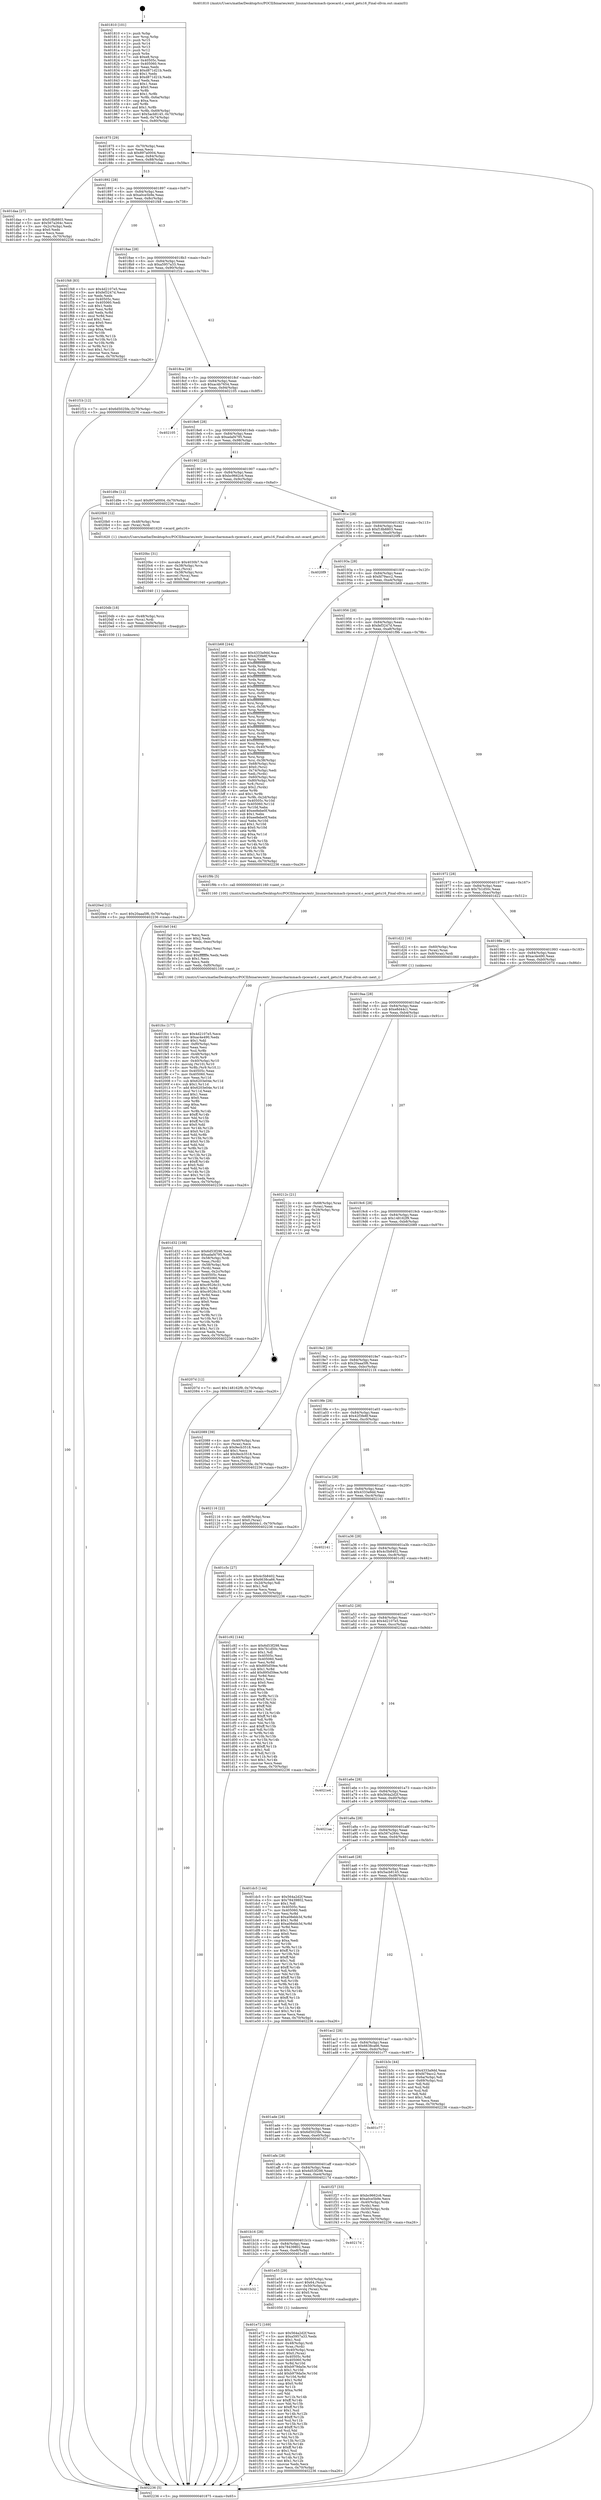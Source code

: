 digraph "0x401810" {
  label = "0x401810 (/mnt/c/Users/mathe/Desktop/tcc/POCII/binaries/extr_linuxarcharmmach-rpcecard.c_ecard_getu16_Final-ollvm.out::main(0))"
  labelloc = "t"
  node[shape=record]

  Entry [label="",width=0.3,height=0.3,shape=circle,fillcolor=black,style=filled]
  "0x401875" [label="{
     0x401875 [29]\l
     | [instrs]\l
     &nbsp;&nbsp;0x401875 \<+3\>: mov -0x70(%rbp),%eax\l
     &nbsp;&nbsp;0x401878 \<+2\>: mov %eax,%ecx\l
     &nbsp;&nbsp;0x40187a \<+6\>: sub $0x897a0004,%ecx\l
     &nbsp;&nbsp;0x401880 \<+6\>: mov %eax,-0x84(%rbp)\l
     &nbsp;&nbsp;0x401886 \<+6\>: mov %ecx,-0x88(%rbp)\l
     &nbsp;&nbsp;0x40188c \<+6\>: je 0000000000401daa \<main+0x59a\>\l
  }"]
  "0x401daa" [label="{
     0x401daa [27]\l
     | [instrs]\l
     &nbsp;&nbsp;0x401daa \<+5\>: mov $0xf18b8803,%eax\l
     &nbsp;&nbsp;0x401daf \<+5\>: mov $0x567a264c,%ecx\l
     &nbsp;&nbsp;0x401db4 \<+3\>: mov -0x2c(%rbp),%edx\l
     &nbsp;&nbsp;0x401db7 \<+3\>: cmp $0x0,%edx\l
     &nbsp;&nbsp;0x401dba \<+3\>: cmove %ecx,%eax\l
     &nbsp;&nbsp;0x401dbd \<+3\>: mov %eax,-0x70(%rbp)\l
     &nbsp;&nbsp;0x401dc0 \<+5\>: jmp 0000000000402236 \<main+0xa26\>\l
  }"]
  "0x401892" [label="{
     0x401892 [28]\l
     | [instrs]\l
     &nbsp;&nbsp;0x401892 \<+5\>: jmp 0000000000401897 \<main+0x87\>\l
     &nbsp;&nbsp;0x401897 \<+6\>: mov -0x84(%rbp),%eax\l
     &nbsp;&nbsp;0x40189d \<+5\>: sub $0xa0ce5b9e,%eax\l
     &nbsp;&nbsp;0x4018a2 \<+6\>: mov %eax,-0x8c(%rbp)\l
     &nbsp;&nbsp;0x4018a8 \<+6\>: je 0000000000401f48 \<main+0x738\>\l
  }"]
  Exit [label="",width=0.3,height=0.3,shape=circle,fillcolor=black,style=filled,peripheries=2]
  "0x401f48" [label="{
     0x401f48 [83]\l
     | [instrs]\l
     &nbsp;&nbsp;0x401f48 \<+5\>: mov $0x4d2107e5,%eax\l
     &nbsp;&nbsp;0x401f4d \<+5\>: mov $0xfef3247d,%ecx\l
     &nbsp;&nbsp;0x401f52 \<+2\>: xor %edx,%edx\l
     &nbsp;&nbsp;0x401f54 \<+7\>: mov 0x40505c,%esi\l
     &nbsp;&nbsp;0x401f5b \<+7\>: mov 0x405060,%edi\l
     &nbsp;&nbsp;0x401f62 \<+3\>: sub $0x1,%edx\l
     &nbsp;&nbsp;0x401f65 \<+3\>: mov %esi,%r8d\l
     &nbsp;&nbsp;0x401f68 \<+3\>: add %edx,%r8d\l
     &nbsp;&nbsp;0x401f6b \<+4\>: imul %r8d,%esi\l
     &nbsp;&nbsp;0x401f6f \<+3\>: and $0x1,%esi\l
     &nbsp;&nbsp;0x401f72 \<+3\>: cmp $0x0,%esi\l
     &nbsp;&nbsp;0x401f75 \<+4\>: sete %r9b\l
     &nbsp;&nbsp;0x401f79 \<+3\>: cmp $0xa,%edi\l
     &nbsp;&nbsp;0x401f7c \<+4\>: setl %r10b\l
     &nbsp;&nbsp;0x401f80 \<+3\>: mov %r9b,%r11b\l
     &nbsp;&nbsp;0x401f83 \<+3\>: and %r10b,%r11b\l
     &nbsp;&nbsp;0x401f86 \<+3\>: xor %r10b,%r9b\l
     &nbsp;&nbsp;0x401f89 \<+3\>: or %r9b,%r11b\l
     &nbsp;&nbsp;0x401f8c \<+4\>: test $0x1,%r11b\l
     &nbsp;&nbsp;0x401f90 \<+3\>: cmovne %ecx,%eax\l
     &nbsp;&nbsp;0x401f93 \<+3\>: mov %eax,-0x70(%rbp)\l
     &nbsp;&nbsp;0x401f96 \<+5\>: jmp 0000000000402236 \<main+0xa26\>\l
  }"]
  "0x4018ae" [label="{
     0x4018ae [28]\l
     | [instrs]\l
     &nbsp;&nbsp;0x4018ae \<+5\>: jmp 00000000004018b3 \<main+0xa3\>\l
     &nbsp;&nbsp;0x4018b3 \<+6\>: mov -0x84(%rbp),%eax\l
     &nbsp;&nbsp;0x4018b9 \<+5\>: sub $0xa5957a33,%eax\l
     &nbsp;&nbsp;0x4018be \<+6\>: mov %eax,-0x90(%rbp)\l
     &nbsp;&nbsp;0x4018c4 \<+6\>: je 0000000000401f1b \<main+0x70b\>\l
  }"]
  "0x4020ed" [label="{
     0x4020ed [12]\l
     | [instrs]\l
     &nbsp;&nbsp;0x4020ed \<+7\>: movl $0x20aaa5f6,-0x70(%rbp)\l
     &nbsp;&nbsp;0x4020f4 \<+5\>: jmp 0000000000402236 \<main+0xa26\>\l
  }"]
  "0x401f1b" [label="{
     0x401f1b [12]\l
     | [instrs]\l
     &nbsp;&nbsp;0x401f1b \<+7\>: movl $0x6d5025fe,-0x70(%rbp)\l
     &nbsp;&nbsp;0x401f22 \<+5\>: jmp 0000000000402236 \<main+0xa26\>\l
  }"]
  "0x4018ca" [label="{
     0x4018ca [28]\l
     | [instrs]\l
     &nbsp;&nbsp;0x4018ca \<+5\>: jmp 00000000004018cf \<main+0xbf\>\l
     &nbsp;&nbsp;0x4018cf \<+6\>: mov -0x84(%rbp),%eax\l
     &nbsp;&nbsp;0x4018d5 \<+5\>: sub $0xac4b7654,%eax\l
     &nbsp;&nbsp;0x4018da \<+6\>: mov %eax,-0x94(%rbp)\l
     &nbsp;&nbsp;0x4018e0 \<+6\>: je 0000000000402105 \<main+0x8f5\>\l
  }"]
  "0x4020db" [label="{
     0x4020db [18]\l
     | [instrs]\l
     &nbsp;&nbsp;0x4020db \<+4\>: mov -0x48(%rbp),%rcx\l
     &nbsp;&nbsp;0x4020df \<+3\>: mov (%rcx),%rdi\l
     &nbsp;&nbsp;0x4020e2 \<+6\>: mov %eax,-0xf4(%rbp)\l
     &nbsp;&nbsp;0x4020e8 \<+5\>: call 0000000000401030 \<free@plt\>\l
     | [calls]\l
     &nbsp;&nbsp;0x401030 \{1\} (unknown)\l
  }"]
  "0x402105" [label="{
     0x402105\l
  }", style=dashed]
  "0x4018e6" [label="{
     0x4018e6 [28]\l
     | [instrs]\l
     &nbsp;&nbsp;0x4018e6 \<+5\>: jmp 00000000004018eb \<main+0xdb\>\l
     &nbsp;&nbsp;0x4018eb \<+6\>: mov -0x84(%rbp),%eax\l
     &nbsp;&nbsp;0x4018f1 \<+5\>: sub $0xadaf4795,%eax\l
     &nbsp;&nbsp;0x4018f6 \<+6\>: mov %eax,-0x98(%rbp)\l
     &nbsp;&nbsp;0x4018fc \<+6\>: je 0000000000401d9e \<main+0x58e\>\l
  }"]
  "0x4020bc" [label="{
     0x4020bc [31]\l
     | [instrs]\l
     &nbsp;&nbsp;0x4020bc \<+10\>: movabs $0x4030b7,%rdi\l
     &nbsp;&nbsp;0x4020c6 \<+4\>: mov -0x38(%rbp),%rcx\l
     &nbsp;&nbsp;0x4020ca \<+3\>: mov %ax,(%rcx)\l
     &nbsp;&nbsp;0x4020cd \<+4\>: mov -0x38(%rbp),%rcx\l
     &nbsp;&nbsp;0x4020d1 \<+3\>: movzwl (%rcx),%esi\l
     &nbsp;&nbsp;0x4020d4 \<+2\>: mov $0x0,%al\l
     &nbsp;&nbsp;0x4020d6 \<+5\>: call 0000000000401040 \<printf@plt\>\l
     | [calls]\l
     &nbsp;&nbsp;0x401040 \{1\} (unknown)\l
  }"]
  "0x401d9e" [label="{
     0x401d9e [12]\l
     | [instrs]\l
     &nbsp;&nbsp;0x401d9e \<+7\>: movl $0x897a0004,-0x70(%rbp)\l
     &nbsp;&nbsp;0x401da5 \<+5\>: jmp 0000000000402236 \<main+0xa26\>\l
  }"]
  "0x401902" [label="{
     0x401902 [28]\l
     | [instrs]\l
     &nbsp;&nbsp;0x401902 \<+5\>: jmp 0000000000401907 \<main+0xf7\>\l
     &nbsp;&nbsp;0x401907 \<+6\>: mov -0x84(%rbp),%eax\l
     &nbsp;&nbsp;0x40190d \<+5\>: sub $0xbc9662c6,%eax\l
     &nbsp;&nbsp;0x401912 \<+6\>: mov %eax,-0x9c(%rbp)\l
     &nbsp;&nbsp;0x401918 \<+6\>: je 00000000004020b0 \<main+0x8a0\>\l
  }"]
  "0x401fcc" [label="{
     0x401fcc [177]\l
     | [instrs]\l
     &nbsp;&nbsp;0x401fcc \<+5\>: mov $0x4d2107e5,%ecx\l
     &nbsp;&nbsp;0x401fd1 \<+5\>: mov $0xac4e490,%edx\l
     &nbsp;&nbsp;0x401fd6 \<+3\>: mov $0x1,%dil\l
     &nbsp;&nbsp;0x401fd9 \<+6\>: mov -0xf0(%rbp),%esi\l
     &nbsp;&nbsp;0x401fdf \<+3\>: imul %eax,%esi\l
     &nbsp;&nbsp;0x401fe2 \<+3\>: mov %sil,%r8b\l
     &nbsp;&nbsp;0x401fe5 \<+4\>: mov -0x48(%rbp),%r9\l
     &nbsp;&nbsp;0x401fe9 \<+3\>: mov (%r9),%r9\l
     &nbsp;&nbsp;0x401fec \<+4\>: mov -0x40(%rbp),%r10\l
     &nbsp;&nbsp;0x401ff0 \<+3\>: movslq (%r10),%r10\l
     &nbsp;&nbsp;0x401ff3 \<+4\>: mov %r8b,(%r9,%r10,1)\l
     &nbsp;&nbsp;0x401ff7 \<+7\>: mov 0x40505c,%eax\l
     &nbsp;&nbsp;0x401ffe \<+7\>: mov 0x405060,%esi\l
     &nbsp;&nbsp;0x402005 \<+3\>: mov %eax,%r11d\l
     &nbsp;&nbsp;0x402008 \<+7\>: sub $0x6203e04e,%r11d\l
     &nbsp;&nbsp;0x40200f \<+4\>: sub $0x1,%r11d\l
     &nbsp;&nbsp;0x402013 \<+7\>: add $0x6203e04e,%r11d\l
     &nbsp;&nbsp;0x40201a \<+4\>: imul %r11d,%eax\l
     &nbsp;&nbsp;0x40201e \<+3\>: and $0x1,%eax\l
     &nbsp;&nbsp;0x402021 \<+3\>: cmp $0x0,%eax\l
     &nbsp;&nbsp;0x402024 \<+4\>: sete %r8b\l
     &nbsp;&nbsp;0x402028 \<+3\>: cmp $0xa,%esi\l
     &nbsp;&nbsp;0x40202b \<+3\>: setl %bl\l
     &nbsp;&nbsp;0x40202e \<+3\>: mov %r8b,%r14b\l
     &nbsp;&nbsp;0x402031 \<+4\>: xor $0xff,%r14b\l
     &nbsp;&nbsp;0x402035 \<+3\>: mov %bl,%r15b\l
     &nbsp;&nbsp;0x402038 \<+4\>: xor $0xff,%r15b\l
     &nbsp;&nbsp;0x40203c \<+4\>: xor $0x0,%dil\l
     &nbsp;&nbsp;0x402040 \<+3\>: mov %r14b,%r12b\l
     &nbsp;&nbsp;0x402043 \<+4\>: and $0x0,%r12b\l
     &nbsp;&nbsp;0x402047 \<+3\>: and %dil,%r8b\l
     &nbsp;&nbsp;0x40204a \<+3\>: mov %r15b,%r13b\l
     &nbsp;&nbsp;0x40204d \<+4\>: and $0x0,%r13b\l
     &nbsp;&nbsp;0x402051 \<+3\>: and %dil,%bl\l
     &nbsp;&nbsp;0x402054 \<+3\>: or %r8b,%r12b\l
     &nbsp;&nbsp;0x402057 \<+3\>: or %bl,%r13b\l
     &nbsp;&nbsp;0x40205a \<+3\>: xor %r13b,%r12b\l
     &nbsp;&nbsp;0x40205d \<+3\>: or %r15b,%r14b\l
     &nbsp;&nbsp;0x402060 \<+4\>: xor $0xff,%r14b\l
     &nbsp;&nbsp;0x402064 \<+4\>: or $0x0,%dil\l
     &nbsp;&nbsp;0x402068 \<+3\>: and %dil,%r14b\l
     &nbsp;&nbsp;0x40206b \<+3\>: or %r14b,%r12b\l
     &nbsp;&nbsp;0x40206e \<+4\>: test $0x1,%r12b\l
     &nbsp;&nbsp;0x402072 \<+3\>: cmovne %edx,%ecx\l
     &nbsp;&nbsp;0x402075 \<+3\>: mov %ecx,-0x70(%rbp)\l
     &nbsp;&nbsp;0x402078 \<+5\>: jmp 0000000000402236 \<main+0xa26\>\l
  }"]
  "0x4020b0" [label="{
     0x4020b0 [12]\l
     | [instrs]\l
     &nbsp;&nbsp;0x4020b0 \<+4\>: mov -0x48(%rbp),%rax\l
     &nbsp;&nbsp;0x4020b4 \<+3\>: mov (%rax),%rdi\l
     &nbsp;&nbsp;0x4020b7 \<+5\>: call 0000000000401620 \<ecard_getu16\>\l
     | [calls]\l
     &nbsp;&nbsp;0x401620 \{1\} (/mnt/c/Users/mathe/Desktop/tcc/POCII/binaries/extr_linuxarcharmmach-rpcecard.c_ecard_getu16_Final-ollvm.out::ecard_getu16)\l
  }"]
  "0x40191e" [label="{
     0x40191e [28]\l
     | [instrs]\l
     &nbsp;&nbsp;0x40191e \<+5\>: jmp 0000000000401923 \<main+0x113\>\l
     &nbsp;&nbsp;0x401923 \<+6\>: mov -0x84(%rbp),%eax\l
     &nbsp;&nbsp;0x401929 \<+5\>: sub $0xf18b8803,%eax\l
     &nbsp;&nbsp;0x40192e \<+6\>: mov %eax,-0xa0(%rbp)\l
     &nbsp;&nbsp;0x401934 \<+6\>: je 00000000004020f9 \<main+0x8e9\>\l
  }"]
  "0x401fa0" [label="{
     0x401fa0 [44]\l
     | [instrs]\l
     &nbsp;&nbsp;0x401fa0 \<+2\>: xor %ecx,%ecx\l
     &nbsp;&nbsp;0x401fa2 \<+5\>: mov $0x2,%edx\l
     &nbsp;&nbsp;0x401fa7 \<+6\>: mov %edx,-0xec(%rbp)\l
     &nbsp;&nbsp;0x401fad \<+1\>: cltd\l
     &nbsp;&nbsp;0x401fae \<+6\>: mov -0xec(%rbp),%esi\l
     &nbsp;&nbsp;0x401fb4 \<+2\>: idiv %esi\l
     &nbsp;&nbsp;0x401fb6 \<+6\>: imul $0xfffffffe,%edx,%edx\l
     &nbsp;&nbsp;0x401fbc \<+3\>: sub $0x1,%ecx\l
     &nbsp;&nbsp;0x401fbf \<+2\>: sub %ecx,%edx\l
     &nbsp;&nbsp;0x401fc1 \<+6\>: mov %edx,-0xf0(%rbp)\l
     &nbsp;&nbsp;0x401fc7 \<+5\>: call 0000000000401160 \<next_i\>\l
     | [calls]\l
     &nbsp;&nbsp;0x401160 \{100\} (/mnt/c/Users/mathe/Desktop/tcc/POCII/binaries/extr_linuxarcharmmach-rpcecard.c_ecard_getu16_Final-ollvm.out::next_i)\l
  }"]
  "0x4020f9" [label="{
     0x4020f9\l
  }", style=dashed]
  "0x40193a" [label="{
     0x40193a [28]\l
     | [instrs]\l
     &nbsp;&nbsp;0x40193a \<+5\>: jmp 000000000040193f \<main+0x12f\>\l
     &nbsp;&nbsp;0x40193f \<+6\>: mov -0x84(%rbp),%eax\l
     &nbsp;&nbsp;0x401945 \<+5\>: sub $0xfd79acc2,%eax\l
     &nbsp;&nbsp;0x40194a \<+6\>: mov %eax,-0xa4(%rbp)\l
     &nbsp;&nbsp;0x401950 \<+6\>: je 0000000000401b68 \<main+0x358\>\l
  }"]
  "0x401e72" [label="{
     0x401e72 [169]\l
     | [instrs]\l
     &nbsp;&nbsp;0x401e72 \<+5\>: mov $0x564a2d2f,%ecx\l
     &nbsp;&nbsp;0x401e77 \<+5\>: mov $0xa5957a33,%edx\l
     &nbsp;&nbsp;0x401e7c \<+3\>: mov $0x1,%sil\l
     &nbsp;&nbsp;0x401e7f \<+4\>: mov -0x48(%rbp),%rdi\l
     &nbsp;&nbsp;0x401e83 \<+3\>: mov %rax,(%rdi)\l
     &nbsp;&nbsp;0x401e86 \<+4\>: mov -0x40(%rbp),%rax\l
     &nbsp;&nbsp;0x401e8a \<+6\>: movl $0x0,(%rax)\l
     &nbsp;&nbsp;0x401e90 \<+8\>: mov 0x40505c,%r8d\l
     &nbsp;&nbsp;0x401e98 \<+8\>: mov 0x405060,%r9d\l
     &nbsp;&nbsp;0x401ea0 \<+3\>: mov %r8d,%r10d\l
     &nbsp;&nbsp;0x401ea3 \<+7\>: sub $0xb979da5e,%r10d\l
     &nbsp;&nbsp;0x401eaa \<+4\>: sub $0x1,%r10d\l
     &nbsp;&nbsp;0x401eae \<+7\>: add $0xb979da5e,%r10d\l
     &nbsp;&nbsp;0x401eb5 \<+4\>: imul %r10d,%r8d\l
     &nbsp;&nbsp;0x401eb9 \<+4\>: and $0x1,%r8d\l
     &nbsp;&nbsp;0x401ebd \<+4\>: cmp $0x0,%r8d\l
     &nbsp;&nbsp;0x401ec1 \<+4\>: sete %r11b\l
     &nbsp;&nbsp;0x401ec5 \<+4\>: cmp $0xa,%r9d\l
     &nbsp;&nbsp;0x401ec9 \<+3\>: setl %bl\l
     &nbsp;&nbsp;0x401ecc \<+3\>: mov %r11b,%r14b\l
     &nbsp;&nbsp;0x401ecf \<+4\>: xor $0xff,%r14b\l
     &nbsp;&nbsp;0x401ed3 \<+3\>: mov %bl,%r15b\l
     &nbsp;&nbsp;0x401ed6 \<+4\>: xor $0xff,%r15b\l
     &nbsp;&nbsp;0x401eda \<+4\>: xor $0x1,%sil\l
     &nbsp;&nbsp;0x401ede \<+3\>: mov %r14b,%r12b\l
     &nbsp;&nbsp;0x401ee1 \<+4\>: and $0xff,%r12b\l
     &nbsp;&nbsp;0x401ee5 \<+3\>: and %sil,%r11b\l
     &nbsp;&nbsp;0x401ee8 \<+3\>: mov %r15b,%r13b\l
     &nbsp;&nbsp;0x401eeb \<+4\>: and $0xff,%r13b\l
     &nbsp;&nbsp;0x401eef \<+3\>: and %sil,%bl\l
     &nbsp;&nbsp;0x401ef2 \<+3\>: or %r11b,%r12b\l
     &nbsp;&nbsp;0x401ef5 \<+3\>: or %bl,%r13b\l
     &nbsp;&nbsp;0x401ef8 \<+3\>: xor %r13b,%r12b\l
     &nbsp;&nbsp;0x401efb \<+3\>: or %r15b,%r14b\l
     &nbsp;&nbsp;0x401efe \<+4\>: xor $0xff,%r14b\l
     &nbsp;&nbsp;0x401f02 \<+4\>: or $0x1,%sil\l
     &nbsp;&nbsp;0x401f06 \<+3\>: and %sil,%r14b\l
     &nbsp;&nbsp;0x401f09 \<+3\>: or %r14b,%r12b\l
     &nbsp;&nbsp;0x401f0c \<+4\>: test $0x1,%r12b\l
     &nbsp;&nbsp;0x401f10 \<+3\>: cmovne %edx,%ecx\l
     &nbsp;&nbsp;0x401f13 \<+3\>: mov %ecx,-0x70(%rbp)\l
     &nbsp;&nbsp;0x401f16 \<+5\>: jmp 0000000000402236 \<main+0xa26\>\l
  }"]
  "0x401b68" [label="{
     0x401b68 [244]\l
     | [instrs]\l
     &nbsp;&nbsp;0x401b68 \<+5\>: mov $0x4333a9dd,%eax\l
     &nbsp;&nbsp;0x401b6d \<+5\>: mov $0x42f3fe8f,%ecx\l
     &nbsp;&nbsp;0x401b72 \<+3\>: mov %rsp,%rdx\l
     &nbsp;&nbsp;0x401b75 \<+4\>: add $0xfffffffffffffff0,%rdx\l
     &nbsp;&nbsp;0x401b79 \<+3\>: mov %rdx,%rsp\l
     &nbsp;&nbsp;0x401b7c \<+4\>: mov %rdx,-0x68(%rbp)\l
     &nbsp;&nbsp;0x401b80 \<+3\>: mov %rsp,%rdx\l
     &nbsp;&nbsp;0x401b83 \<+4\>: add $0xfffffffffffffff0,%rdx\l
     &nbsp;&nbsp;0x401b87 \<+3\>: mov %rdx,%rsp\l
     &nbsp;&nbsp;0x401b8a \<+3\>: mov %rsp,%rsi\l
     &nbsp;&nbsp;0x401b8d \<+4\>: add $0xfffffffffffffff0,%rsi\l
     &nbsp;&nbsp;0x401b91 \<+3\>: mov %rsi,%rsp\l
     &nbsp;&nbsp;0x401b94 \<+4\>: mov %rsi,-0x60(%rbp)\l
     &nbsp;&nbsp;0x401b98 \<+3\>: mov %rsp,%rsi\l
     &nbsp;&nbsp;0x401b9b \<+4\>: add $0xfffffffffffffff0,%rsi\l
     &nbsp;&nbsp;0x401b9f \<+3\>: mov %rsi,%rsp\l
     &nbsp;&nbsp;0x401ba2 \<+4\>: mov %rsi,-0x58(%rbp)\l
     &nbsp;&nbsp;0x401ba6 \<+3\>: mov %rsp,%rsi\l
     &nbsp;&nbsp;0x401ba9 \<+4\>: add $0xfffffffffffffff0,%rsi\l
     &nbsp;&nbsp;0x401bad \<+3\>: mov %rsi,%rsp\l
     &nbsp;&nbsp;0x401bb0 \<+4\>: mov %rsi,-0x50(%rbp)\l
     &nbsp;&nbsp;0x401bb4 \<+3\>: mov %rsp,%rsi\l
     &nbsp;&nbsp;0x401bb7 \<+4\>: add $0xfffffffffffffff0,%rsi\l
     &nbsp;&nbsp;0x401bbb \<+3\>: mov %rsi,%rsp\l
     &nbsp;&nbsp;0x401bbe \<+4\>: mov %rsi,-0x48(%rbp)\l
     &nbsp;&nbsp;0x401bc2 \<+3\>: mov %rsp,%rsi\l
     &nbsp;&nbsp;0x401bc5 \<+4\>: add $0xfffffffffffffff0,%rsi\l
     &nbsp;&nbsp;0x401bc9 \<+3\>: mov %rsi,%rsp\l
     &nbsp;&nbsp;0x401bcc \<+4\>: mov %rsi,-0x40(%rbp)\l
     &nbsp;&nbsp;0x401bd0 \<+3\>: mov %rsp,%rsi\l
     &nbsp;&nbsp;0x401bd3 \<+4\>: add $0xfffffffffffffff0,%rsi\l
     &nbsp;&nbsp;0x401bd7 \<+3\>: mov %rsi,%rsp\l
     &nbsp;&nbsp;0x401bda \<+4\>: mov %rsi,-0x38(%rbp)\l
     &nbsp;&nbsp;0x401bde \<+4\>: mov -0x68(%rbp),%rsi\l
     &nbsp;&nbsp;0x401be2 \<+6\>: movl $0x0,(%rsi)\l
     &nbsp;&nbsp;0x401be8 \<+3\>: mov -0x74(%rbp),%edi\l
     &nbsp;&nbsp;0x401beb \<+2\>: mov %edi,(%rdx)\l
     &nbsp;&nbsp;0x401bed \<+4\>: mov -0x60(%rbp),%rsi\l
     &nbsp;&nbsp;0x401bf1 \<+4\>: mov -0x80(%rbp),%r8\l
     &nbsp;&nbsp;0x401bf5 \<+3\>: mov %r8,(%rsi)\l
     &nbsp;&nbsp;0x401bf8 \<+3\>: cmpl $0x2,(%rdx)\l
     &nbsp;&nbsp;0x401bfb \<+4\>: setne %r9b\l
     &nbsp;&nbsp;0x401bff \<+4\>: and $0x1,%r9b\l
     &nbsp;&nbsp;0x401c03 \<+4\>: mov %r9b,-0x2d(%rbp)\l
     &nbsp;&nbsp;0x401c07 \<+8\>: mov 0x40505c,%r10d\l
     &nbsp;&nbsp;0x401c0f \<+8\>: mov 0x405060,%r11d\l
     &nbsp;&nbsp;0x401c17 \<+3\>: mov %r10d,%ebx\l
     &nbsp;&nbsp;0x401c1a \<+6\>: add $0xee8ebe0f,%ebx\l
     &nbsp;&nbsp;0x401c20 \<+3\>: sub $0x1,%ebx\l
     &nbsp;&nbsp;0x401c23 \<+6\>: sub $0xee8ebe0f,%ebx\l
     &nbsp;&nbsp;0x401c29 \<+4\>: imul %ebx,%r10d\l
     &nbsp;&nbsp;0x401c2d \<+4\>: and $0x1,%r10d\l
     &nbsp;&nbsp;0x401c31 \<+4\>: cmp $0x0,%r10d\l
     &nbsp;&nbsp;0x401c35 \<+4\>: sete %r9b\l
     &nbsp;&nbsp;0x401c39 \<+4\>: cmp $0xa,%r11d\l
     &nbsp;&nbsp;0x401c3d \<+4\>: setl %r14b\l
     &nbsp;&nbsp;0x401c41 \<+3\>: mov %r9b,%r15b\l
     &nbsp;&nbsp;0x401c44 \<+3\>: and %r14b,%r15b\l
     &nbsp;&nbsp;0x401c47 \<+3\>: xor %r14b,%r9b\l
     &nbsp;&nbsp;0x401c4a \<+3\>: or %r9b,%r15b\l
     &nbsp;&nbsp;0x401c4d \<+4\>: test $0x1,%r15b\l
     &nbsp;&nbsp;0x401c51 \<+3\>: cmovne %ecx,%eax\l
     &nbsp;&nbsp;0x401c54 \<+3\>: mov %eax,-0x70(%rbp)\l
     &nbsp;&nbsp;0x401c57 \<+5\>: jmp 0000000000402236 \<main+0xa26\>\l
  }"]
  "0x401956" [label="{
     0x401956 [28]\l
     | [instrs]\l
     &nbsp;&nbsp;0x401956 \<+5\>: jmp 000000000040195b \<main+0x14b\>\l
     &nbsp;&nbsp;0x40195b \<+6\>: mov -0x84(%rbp),%eax\l
     &nbsp;&nbsp;0x401961 \<+5\>: sub $0xfef3247d,%eax\l
     &nbsp;&nbsp;0x401966 \<+6\>: mov %eax,-0xa8(%rbp)\l
     &nbsp;&nbsp;0x40196c \<+6\>: je 0000000000401f9b \<main+0x78b\>\l
  }"]
  "0x401b32" [label="{
     0x401b32\l
  }", style=dashed]
  "0x401f9b" [label="{
     0x401f9b [5]\l
     | [instrs]\l
     &nbsp;&nbsp;0x401f9b \<+5\>: call 0000000000401160 \<next_i\>\l
     | [calls]\l
     &nbsp;&nbsp;0x401160 \{100\} (/mnt/c/Users/mathe/Desktop/tcc/POCII/binaries/extr_linuxarcharmmach-rpcecard.c_ecard_getu16_Final-ollvm.out::next_i)\l
  }"]
  "0x401972" [label="{
     0x401972 [28]\l
     | [instrs]\l
     &nbsp;&nbsp;0x401972 \<+5\>: jmp 0000000000401977 \<main+0x167\>\l
     &nbsp;&nbsp;0x401977 \<+6\>: mov -0x84(%rbp),%eax\l
     &nbsp;&nbsp;0x40197d \<+5\>: sub $0x7b1d50c,%eax\l
     &nbsp;&nbsp;0x401982 \<+6\>: mov %eax,-0xac(%rbp)\l
     &nbsp;&nbsp;0x401988 \<+6\>: je 0000000000401d22 \<main+0x512\>\l
  }"]
  "0x401e55" [label="{
     0x401e55 [29]\l
     | [instrs]\l
     &nbsp;&nbsp;0x401e55 \<+4\>: mov -0x50(%rbp),%rax\l
     &nbsp;&nbsp;0x401e59 \<+6\>: movl $0x64,(%rax)\l
     &nbsp;&nbsp;0x401e5f \<+4\>: mov -0x50(%rbp),%rax\l
     &nbsp;&nbsp;0x401e63 \<+3\>: movslq (%rax),%rax\l
     &nbsp;&nbsp;0x401e66 \<+4\>: shl $0x0,%rax\l
     &nbsp;&nbsp;0x401e6a \<+3\>: mov %rax,%rdi\l
     &nbsp;&nbsp;0x401e6d \<+5\>: call 0000000000401050 \<malloc@plt\>\l
     | [calls]\l
     &nbsp;&nbsp;0x401050 \{1\} (unknown)\l
  }"]
  "0x401d22" [label="{
     0x401d22 [16]\l
     | [instrs]\l
     &nbsp;&nbsp;0x401d22 \<+4\>: mov -0x60(%rbp),%rax\l
     &nbsp;&nbsp;0x401d26 \<+3\>: mov (%rax),%rax\l
     &nbsp;&nbsp;0x401d29 \<+4\>: mov 0x8(%rax),%rdi\l
     &nbsp;&nbsp;0x401d2d \<+5\>: call 0000000000401060 \<atoi@plt\>\l
     | [calls]\l
     &nbsp;&nbsp;0x401060 \{1\} (unknown)\l
  }"]
  "0x40198e" [label="{
     0x40198e [28]\l
     | [instrs]\l
     &nbsp;&nbsp;0x40198e \<+5\>: jmp 0000000000401993 \<main+0x183\>\l
     &nbsp;&nbsp;0x401993 \<+6\>: mov -0x84(%rbp),%eax\l
     &nbsp;&nbsp;0x401999 \<+5\>: sub $0xac4e490,%eax\l
     &nbsp;&nbsp;0x40199e \<+6\>: mov %eax,-0xb0(%rbp)\l
     &nbsp;&nbsp;0x4019a4 \<+6\>: je 000000000040207d \<main+0x86d\>\l
  }"]
  "0x401b16" [label="{
     0x401b16 [28]\l
     | [instrs]\l
     &nbsp;&nbsp;0x401b16 \<+5\>: jmp 0000000000401b1b \<main+0x30b\>\l
     &nbsp;&nbsp;0x401b1b \<+6\>: mov -0x84(%rbp),%eax\l
     &nbsp;&nbsp;0x401b21 \<+5\>: sub $0x78439802,%eax\l
     &nbsp;&nbsp;0x401b26 \<+6\>: mov %eax,-0xe8(%rbp)\l
     &nbsp;&nbsp;0x401b2c \<+6\>: je 0000000000401e55 \<main+0x645\>\l
  }"]
  "0x40207d" [label="{
     0x40207d [12]\l
     | [instrs]\l
     &nbsp;&nbsp;0x40207d \<+7\>: movl $0x148162f9,-0x70(%rbp)\l
     &nbsp;&nbsp;0x402084 \<+5\>: jmp 0000000000402236 \<main+0xa26\>\l
  }"]
  "0x4019aa" [label="{
     0x4019aa [28]\l
     | [instrs]\l
     &nbsp;&nbsp;0x4019aa \<+5\>: jmp 00000000004019af \<main+0x19f\>\l
     &nbsp;&nbsp;0x4019af \<+6\>: mov -0x84(%rbp),%eax\l
     &nbsp;&nbsp;0x4019b5 \<+5\>: sub $0xe8d44c1,%eax\l
     &nbsp;&nbsp;0x4019ba \<+6\>: mov %eax,-0xb4(%rbp)\l
     &nbsp;&nbsp;0x4019c0 \<+6\>: je 000000000040212c \<main+0x91c\>\l
  }"]
  "0x40217d" [label="{
     0x40217d\l
  }", style=dashed]
  "0x40212c" [label="{
     0x40212c [21]\l
     | [instrs]\l
     &nbsp;&nbsp;0x40212c \<+4\>: mov -0x68(%rbp),%rax\l
     &nbsp;&nbsp;0x402130 \<+2\>: mov (%rax),%eax\l
     &nbsp;&nbsp;0x402132 \<+4\>: lea -0x28(%rbp),%rsp\l
     &nbsp;&nbsp;0x402136 \<+1\>: pop %rbx\l
     &nbsp;&nbsp;0x402137 \<+2\>: pop %r12\l
     &nbsp;&nbsp;0x402139 \<+2\>: pop %r13\l
     &nbsp;&nbsp;0x40213b \<+2\>: pop %r14\l
     &nbsp;&nbsp;0x40213d \<+2\>: pop %r15\l
     &nbsp;&nbsp;0x40213f \<+1\>: pop %rbp\l
     &nbsp;&nbsp;0x402140 \<+1\>: ret\l
  }"]
  "0x4019c6" [label="{
     0x4019c6 [28]\l
     | [instrs]\l
     &nbsp;&nbsp;0x4019c6 \<+5\>: jmp 00000000004019cb \<main+0x1bb\>\l
     &nbsp;&nbsp;0x4019cb \<+6\>: mov -0x84(%rbp),%eax\l
     &nbsp;&nbsp;0x4019d1 \<+5\>: sub $0x148162f9,%eax\l
     &nbsp;&nbsp;0x4019d6 \<+6\>: mov %eax,-0xb8(%rbp)\l
     &nbsp;&nbsp;0x4019dc \<+6\>: je 0000000000402089 \<main+0x879\>\l
  }"]
  "0x401afa" [label="{
     0x401afa [28]\l
     | [instrs]\l
     &nbsp;&nbsp;0x401afa \<+5\>: jmp 0000000000401aff \<main+0x2ef\>\l
     &nbsp;&nbsp;0x401aff \<+6\>: mov -0x84(%rbp),%eax\l
     &nbsp;&nbsp;0x401b05 \<+5\>: sub $0x6d53f298,%eax\l
     &nbsp;&nbsp;0x401b0a \<+6\>: mov %eax,-0xe4(%rbp)\l
     &nbsp;&nbsp;0x401b10 \<+6\>: je 000000000040217d \<main+0x96d\>\l
  }"]
  "0x402089" [label="{
     0x402089 [39]\l
     | [instrs]\l
     &nbsp;&nbsp;0x402089 \<+4\>: mov -0x40(%rbp),%rax\l
     &nbsp;&nbsp;0x40208d \<+2\>: mov (%rax),%ecx\l
     &nbsp;&nbsp;0x40208f \<+6\>: sub $0x9ecb3518,%ecx\l
     &nbsp;&nbsp;0x402095 \<+3\>: add $0x1,%ecx\l
     &nbsp;&nbsp;0x402098 \<+6\>: add $0x9ecb3518,%ecx\l
     &nbsp;&nbsp;0x40209e \<+4\>: mov -0x40(%rbp),%rax\l
     &nbsp;&nbsp;0x4020a2 \<+2\>: mov %ecx,(%rax)\l
     &nbsp;&nbsp;0x4020a4 \<+7\>: movl $0x6d5025fe,-0x70(%rbp)\l
     &nbsp;&nbsp;0x4020ab \<+5\>: jmp 0000000000402236 \<main+0xa26\>\l
  }"]
  "0x4019e2" [label="{
     0x4019e2 [28]\l
     | [instrs]\l
     &nbsp;&nbsp;0x4019e2 \<+5\>: jmp 00000000004019e7 \<main+0x1d7\>\l
     &nbsp;&nbsp;0x4019e7 \<+6\>: mov -0x84(%rbp),%eax\l
     &nbsp;&nbsp;0x4019ed \<+5\>: sub $0x20aaa5f6,%eax\l
     &nbsp;&nbsp;0x4019f2 \<+6\>: mov %eax,-0xbc(%rbp)\l
     &nbsp;&nbsp;0x4019f8 \<+6\>: je 0000000000402116 \<main+0x906\>\l
  }"]
  "0x401f27" [label="{
     0x401f27 [33]\l
     | [instrs]\l
     &nbsp;&nbsp;0x401f27 \<+5\>: mov $0xbc9662c6,%eax\l
     &nbsp;&nbsp;0x401f2c \<+5\>: mov $0xa0ce5b9e,%ecx\l
     &nbsp;&nbsp;0x401f31 \<+4\>: mov -0x40(%rbp),%rdx\l
     &nbsp;&nbsp;0x401f35 \<+2\>: mov (%rdx),%esi\l
     &nbsp;&nbsp;0x401f37 \<+4\>: mov -0x50(%rbp),%rdx\l
     &nbsp;&nbsp;0x401f3b \<+2\>: cmp (%rdx),%esi\l
     &nbsp;&nbsp;0x401f3d \<+3\>: cmovl %ecx,%eax\l
     &nbsp;&nbsp;0x401f40 \<+3\>: mov %eax,-0x70(%rbp)\l
     &nbsp;&nbsp;0x401f43 \<+5\>: jmp 0000000000402236 \<main+0xa26\>\l
  }"]
  "0x402116" [label="{
     0x402116 [22]\l
     | [instrs]\l
     &nbsp;&nbsp;0x402116 \<+4\>: mov -0x68(%rbp),%rax\l
     &nbsp;&nbsp;0x40211a \<+6\>: movl $0x0,(%rax)\l
     &nbsp;&nbsp;0x402120 \<+7\>: movl $0xe8d44c1,-0x70(%rbp)\l
     &nbsp;&nbsp;0x402127 \<+5\>: jmp 0000000000402236 \<main+0xa26\>\l
  }"]
  "0x4019fe" [label="{
     0x4019fe [28]\l
     | [instrs]\l
     &nbsp;&nbsp;0x4019fe \<+5\>: jmp 0000000000401a03 \<main+0x1f3\>\l
     &nbsp;&nbsp;0x401a03 \<+6\>: mov -0x84(%rbp),%eax\l
     &nbsp;&nbsp;0x401a09 \<+5\>: sub $0x42f3fe8f,%eax\l
     &nbsp;&nbsp;0x401a0e \<+6\>: mov %eax,-0xc0(%rbp)\l
     &nbsp;&nbsp;0x401a14 \<+6\>: je 0000000000401c5c \<main+0x44c\>\l
  }"]
  "0x401ade" [label="{
     0x401ade [28]\l
     | [instrs]\l
     &nbsp;&nbsp;0x401ade \<+5\>: jmp 0000000000401ae3 \<main+0x2d3\>\l
     &nbsp;&nbsp;0x401ae3 \<+6\>: mov -0x84(%rbp),%eax\l
     &nbsp;&nbsp;0x401ae9 \<+5\>: sub $0x6d5025fe,%eax\l
     &nbsp;&nbsp;0x401aee \<+6\>: mov %eax,-0xe0(%rbp)\l
     &nbsp;&nbsp;0x401af4 \<+6\>: je 0000000000401f27 \<main+0x717\>\l
  }"]
  "0x401c5c" [label="{
     0x401c5c [27]\l
     | [instrs]\l
     &nbsp;&nbsp;0x401c5c \<+5\>: mov $0x4c5b8402,%eax\l
     &nbsp;&nbsp;0x401c61 \<+5\>: mov $0x6638ca66,%ecx\l
     &nbsp;&nbsp;0x401c66 \<+3\>: mov -0x2d(%rbp),%dl\l
     &nbsp;&nbsp;0x401c69 \<+3\>: test $0x1,%dl\l
     &nbsp;&nbsp;0x401c6c \<+3\>: cmovne %ecx,%eax\l
     &nbsp;&nbsp;0x401c6f \<+3\>: mov %eax,-0x70(%rbp)\l
     &nbsp;&nbsp;0x401c72 \<+5\>: jmp 0000000000402236 \<main+0xa26\>\l
  }"]
  "0x401a1a" [label="{
     0x401a1a [28]\l
     | [instrs]\l
     &nbsp;&nbsp;0x401a1a \<+5\>: jmp 0000000000401a1f \<main+0x20f\>\l
     &nbsp;&nbsp;0x401a1f \<+6\>: mov -0x84(%rbp),%eax\l
     &nbsp;&nbsp;0x401a25 \<+5\>: sub $0x4333a9dd,%eax\l
     &nbsp;&nbsp;0x401a2a \<+6\>: mov %eax,-0xc4(%rbp)\l
     &nbsp;&nbsp;0x401a30 \<+6\>: je 0000000000402141 \<main+0x931\>\l
  }"]
  "0x401c77" [label="{
     0x401c77\l
  }", style=dashed]
  "0x402141" [label="{
     0x402141\l
  }", style=dashed]
  "0x401a36" [label="{
     0x401a36 [28]\l
     | [instrs]\l
     &nbsp;&nbsp;0x401a36 \<+5\>: jmp 0000000000401a3b \<main+0x22b\>\l
     &nbsp;&nbsp;0x401a3b \<+6\>: mov -0x84(%rbp),%eax\l
     &nbsp;&nbsp;0x401a41 \<+5\>: sub $0x4c5b8402,%eax\l
     &nbsp;&nbsp;0x401a46 \<+6\>: mov %eax,-0xc8(%rbp)\l
     &nbsp;&nbsp;0x401a4c \<+6\>: je 0000000000401c92 \<main+0x482\>\l
  }"]
  "0x401d32" [label="{
     0x401d32 [108]\l
     | [instrs]\l
     &nbsp;&nbsp;0x401d32 \<+5\>: mov $0x6d53f298,%ecx\l
     &nbsp;&nbsp;0x401d37 \<+5\>: mov $0xadaf4795,%edx\l
     &nbsp;&nbsp;0x401d3c \<+4\>: mov -0x58(%rbp),%rdi\l
     &nbsp;&nbsp;0x401d40 \<+2\>: mov %eax,(%rdi)\l
     &nbsp;&nbsp;0x401d42 \<+4\>: mov -0x58(%rbp),%rdi\l
     &nbsp;&nbsp;0x401d46 \<+2\>: mov (%rdi),%eax\l
     &nbsp;&nbsp;0x401d48 \<+3\>: mov %eax,-0x2c(%rbp)\l
     &nbsp;&nbsp;0x401d4b \<+7\>: mov 0x40505c,%eax\l
     &nbsp;&nbsp;0x401d52 \<+7\>: mov 0x405060,%esi\l
     &nbsp;&nbsp;0x401d59 \<+3\>: mov %eax,%r8d\l
     &nbsp;&nbsp;0x401d5c \<+7\>: add $0xc9526c31,%r8d\l
     &nbsp;&nbsp;0x401d63 \<+4\>: sub $0x1,%r8d\l
     &nbsp;&nbsp;0x401d67 \<+7\>: sub $0xc9526c31,%r8d\l
     &nbsp;&nbsp;0x401d6e \<+4\>: imul %r8d,%eax\l
     &nbsp;&nbsp;0x401d72 \<+3\>: and $0x1,%eax\l
     &nbsp;&nbsp;0x401d75 \<+3\>: cmp $0x0,%eax\l
     &nbsp;&nbsp;0x401d78 \<+4\>: sete %r9b\l
     &nbsp;&nbsp;0x401d7c \<+3\>: cmp $0xa,%esi\l
     &nbsp;&nbsp;0x401d7f \<+4\>: setl %r10b\l
     &nbsp;&nbsp;0x401d83 \<+3\>: mov %r9b,%r11b\l
     &nbsp;&nbsp;0x401d86 \<+3\>: and %r10b,%r11b\l
     &nbsp;&nbsp;0x401d89 \<+3\>: xor %r10b,%r9b\l
     &nbsp;&nbsp;0x401d8c \<+3\>: or %r9b,%r11b\l
     &nbsp;&nbsp;0x401d8f \<+4\>: test $0x1,%r11b\l
     &nbsp;&nbsp;0x401d93 \<+3\>: cmovne %edx,%ecx\l
     &nbsp;&nbsp;0x401d96 \<+3\>: mov %ecx,-0x70(%rbp)\l
     &nbsp;&nbsp;0x401d99 \<+5\>: jmp 0000000000402236 \<main+0xa26\>\l
  }"]
  "0x401c92" [label="{
     0x401c92 [144]\l
     | [instrs]\l
     &nbsp;&nbsp;0x401c92 \<+5\>: mov $0x6d53f298,%eax\l
     &nbsp;&nbsp;0x401c97 \<+5\>: mov $0x7b1d50c,%ecx\l
     &nbsp;&nbsp;0x401c9c \<+2\>: mov $0x1,%dl\l
     &nbsp;&nbsp;0x401c9e \<+7\>: mov 0x40505c,%esi\l
     &nbsp;&nbsp;0x401ca5 \<+7\>: mov 0x405060,%edi\l
     &nbsp;&nbsp;0x401cac \<+3\>: mov %esi,%r8d\l
     &nbsp;&nbsp;0x401caf \<+7\>: sub $0x895d59ee,%r8d\l
     &nbsp;&nbsp;0x401cb6 \<+4\>: sub $0x1,%r8d\l
     &nbsp;&nbsp;0x401cba \<+7\>: add $0x895d59ee,%r8d\l
     &nbsp;&nbsp;0x401cc1 \<+4\>: imul %r8d,%esi\l
     &nbsp;&nbsp;0x401cc5 \<+3\>: and $0x1,%esi\l
     &nbsp;&nbsp;0x401cc8 \<+3\>: cmp $0x0,%esi\l
     &nbsp;&nbsp;0x401ccb \<+4\>: sete %r9b\l
     &nbsp;&nbsp;0x401ccf \<+3\>: cmp $0xa,%edi\l
     &nbsp;&nbsp;0x401cd2 \<+4\>: setl %r10b\l
     &nbsp;&nbsp;0x401cd6 \<+3\>: mov %r9b,%r11b\l
     &nbsp;&nbsp;0x401cd9 \<+4\>: xor $0xff,%r11b\l
     &nbsp;&nbsp;0x401cdd \<+3\>: mov %r10b,%bl\l
     &nbsp;&nbsp;0x401ce0 \<+3\>: xor $0xff,%bl\l
     &nbsp;&nbsp;0x401ce3 \<+3\>: xor $0x1,%dl\l
     &nbsp;&nbsp;0x401ce6 \<+3\>: mov %r11b,%r14b\l
     &nbsp;&nbsp;0x401ce9 \<+4\>: and $0xff,%r14b\l
     &nbsp;&nbsp;0x401ced \<+3\>: and %dl,%r9b\l
     &nbsp;&nbsp;0x401cf0 \<+3\>: mov %bl,%r15b\l
     &nbsp;&nbsp;0x401cf3 \<+4\>: and $0xff,%r15b\l
     &nbsp;&nbsp;0x401cf7 \<+3\>: and %dl,%r10b\l
     &nbsp;&nbsp;0x401cfa \<+3\>: or %r9b,%r14b\l
     &nbsp;&nbsp;0x401cfd \<+3\>: or %r10b,%r15b\l
     &nbsp;&nbsp;0x401d00 \<+3\>: xor %r15b,%r14b\l
     &nbsp;&nbsp;0x401d03 \<+3\>: or %bl,%r11b\l
     &nbsp;&nbsp;0x401d06 \<+4\>: xor $0xff,%r11b\l
     &nbsp;&nbsp;0x401d0a \<+3\>: or $0x1,%dl\l
     &nbsp;&nbsp;0x401d0d \<+3\>: and %dl,%r11b\l
     &nbsp;&nbsp;0x401d10 \<+3\>: or %r11b,%r14b\l
     &nbsp;&nbsp;0x401d13 \<+4\>: test $0x1,%r14b\l
     &nbsp;&nbsp;0x401d17 \<+3\>: cmovne %ecx,%eax\l
     &nbsp;&nbsp;0x401d1a \<+3\>: mov %eax,-0x70(%rbp)\l
     &nbsp;&nbsp;0x401d1d \<+5\>: jmp 0000000000402236 \<main+0xa26\>\l
  }"]
  "0x401a52" [label="{
     0x401a52 [28]\l
     | [instrs]\l
     &nbsp;&nbsp;0x401a52 \<+5\>: jmp 0000000000401a57 \<main+0x247\>\l
     &nbsp;&nbsp;0x401a57 \<+6\>: mov -0x84(%rbp),%eax\l
     &nbsp;&nbsp;0x401a5d \<+5\>: sub $0x4d2107e5,%eax\l
     &nbsp;&nbsp;0x401a62 \<+6\>: mov %eax,-0xcc(%rbp)\l
     &nbsp;&nbsp;0x401a68 \<+6\>: je 00000000004021e4 \<main+0x9d4\>\l
  }"]
  "0x401810" [label="{
     0x401810 [101]\l
     | [instrs]\l
     &nbsp;&nbsp;0x401810 \<+1\>: push %rbp\l
     &nbsp;&nbsp;0x401811 \<+3\>: mov %rsp,%rbp\l
     &nbsp;&nbsp;0x401814 \<+2\>: push %r15\l
     &nbsp;&nbsp;0x401816 \<+2\>: push %r14\l
     &nbsp;&nbsp;0x401818 \<+2\>: push %r13\l
     &nbsp;&nbsp;0x40181a \<+2\>: push %r12\l
     &nbsp;&nbsp;0x40181c \<+1\>: push %rbx\l
     &nbsp;&nbsp;0x40181d \<+7\>: sub $0xe8,%rsp\l
     &nbsp;&nbsp;0x401824 \<+7\>: mov 0x40505c,%eax\l
     &nbsp;&nbsp;0x40182b \<+7\>: mov 0x405060,%ecx\l
     &nbsp;&nbsp;0x401832 \<+2\>: mov %eax,%edx\l
     &nbsp;&nbsp;0x401834 \<+6\>: add $0xd871d21b,%edx\l
     &nbsp;&nbsp;0x40183a \<+3\>: sub $0x1,%edx\l
     &nbsp;&nbsp;0x40183d \<+6\>: sub $0xd871d21b,%edx\l
     &nbsp;&nbsp;0x401843 \<+3\>: imul %edx,%eax\l
     &nbsp;&nbsp;0x401846 \<+3\>: and $0x1,%eax\l
     &nbsp;&nbsp;0x401849 \<+3\>: cmp $0x0,%eax\l
     &nbsp;&nbsp;0x40184c \<+4\>: sete %r8b\l
     &nbsp;&nbsp;0x401850 \<+4\>: and $0x1,%r8b\l
     &nbsp;&nbsp;0x401854 \<+4\>: mov %r8b,-0x6a(%rbp)\l
     &nbsp;&nbsp;0x401858 \<+3\>: cmp $0xa,%ecx\l
     &nbsp;&nbsp;0x40185b \<+4\>: setl %r8b\l
     &nbsp;&nbsp;0x40185f \<+4\>: and $0x1,%r8b\l
     &nbsp;&nbsp;0x401863 \<+4\>: mov %r8b,-0x69(%rbp)\l
     &nbsp;&nbsp;0x401867 \<+7\>: movl $0x5acb8145,-0x70(%rbp)\l
     &nbsp;&nbsp;0x40186e \<+3\>: mov %edi,-0x74(%rbp)\l
     &nbsp;&nbsp;0x401871 \<+4\>: mov %rsi,-0x80(%rbp)\l
  }"]
  "0x4021e4" [label="{
     0x4021e4\l
  }", style=dashed]
  "0x401a6e" [label="{
     0x401a6e [28]\l
     | [instrs]\l
     &nbsp;&nbsp;0x401a6e \<+5\>: jmp 0000000000401a73 \<main+0x263\>\l
     &nbsp;&nbsp;0x401a73 \<+6\>: mov -0x84(%rbp),%eax\l
     &nbsp;&nbsp;0x401a79 \<+5\>: sub $0x564a2d2f,%eax\l
     &nbsp;&nbsp;0x401a7e \<+6\>: mov %eax,-0xd0(%rbp)\l
     &nbsp;&nbsp;0x401a84 \<+6\>: je 00000000004021aa \<main+0x99a\>\l
  }"]
  "0x402236" [label="{
     0x402236 [5]\l
     | [instrs]\l
     &nbsp;&nbsp;0x402236 \<+5\>: jmp 0000000000401875 \<main+0x65\>\l
  }"]
  "0x4021aa" [label="{
     0x4021aa\l
  }", style=dashed]
  "0x401a8a" [label="{
     0x401a8a [28]\l
     | [instrs]\l
     &nbsp;&nbsp;0x401a8a \<+5\>: jmp 0000000000401a8f \<main+0x27f\>\l
     &nbsp;&nbsp;0x401a8f \<+6\>: mov -0x84(%rbp),%eax\l
     &nbsp;&nbsp;0x401a95 \<+5\>: sub $0x567a264c,%eax\l
     &nbsp;&nbsp;0x401a9a \<+6\>: mov %eax,-0xd4(%rbp)\l
     &nbsp;&nbsp;0x401aa0 \<+6\>: je 0000000000401dc5 \<main+0x5b5\>\l
  }"]
  "0x401ac2" [label="{
     0x401ac2 [28]\l
     | [instrs]\l
     &nbsp;&nbsp;0x401ac2 \<+5\>: jmp 0000000000401ac7 \<main+0x2b7\>\l
     &nbsp;&nbsp;0x401ac7 \<+6\>: mov -0x84(%rbp),%eax\l
     &nbsp;&nbsp;0x401acd \<+5\>: sub $0x6638ca66,%eax\l
     &nbsp;&nbsp;0x401ad2 \<+6\>: mov %eax,-0xdc(%rbp)\l
     &nbsp;&nbsp;0x401ad8 \<+6\>: je 0000000000401c77 \<main+0x467\>\l
  }"]
  "0x401dc5" [label="{
     0x401dc5 [144]\l
     | [instrs]\l
     &nbsp;&nbsp;0x401dc5 \<+5\>: mov $0x564a2d2f,%eax\l
     &nbsp;&nbsp;0x401dca \<+5\>: mov $0x78439802,%ecx\l
     &nbsp;&nbsp;0x401dcf \<+2\>: mov $0x1,%dl\l
     &nbsp;&nbsp;0x401dd1 \<+7\>: mov 0x40505c,%esi\l
     &nbsp;&nbsp;0x401dd8 \<+7\>: mov 0x405060,%edi\l
     &nbsp;&nbsp;0x401ddf \<+3\>: mov %esi,%r8d\l
     &nbsp;&nbsp;0x401de2 \<+7\>: sub $0xa08ebb3d,%r8d\l
     &nbsp;&nbsp;0x401de9 \<+4\>: sub $0x1,%r8d\l
     &nbsp;&nbsp;0x401ded \<+7\>: add $0xa08ebb3d,%r8d\l
     &nbsp;&nbsp;0x401df4 \<+4\>: imul %r8d,%esi\l
     &nbsp;&nbsp;0x401df8 \<+3\>: and $0x1,%esi\l
     &nbsp;&nbsp;0x401dfb \<+3\>: cmp $0x0,%esi\l
     &nbsp;&nbsp;0x401dfe \<+4\>: sete %r9b\l
     &nbsp;&nbsp;0x401e02 \<+3\>: cmp $0xa,%edi\l
     &nbsp;&nbsp;0x401e05 \<+4\>: setl %r10b\l
     &nbsp;&nbsp;0x401e09 \<+3\>: mov %r9b,%r11b\l
     &nbsp;&nbsp;0x401e0c \<+4\>: xor $0xff,%r11b\l
     &nbsp;&nbsp;0x401e10 \<+3\>: mov %r10b,%bl\l
     &nbsp;&nbsp;0x401e13 \<+3\>: xor $0xff,%bl\l
     &nbsp;&nbsp;0x401e16 \<+3\>: xor $0x1,%dl\l
     &nbsp;&nbsp;0x401e19 \<+3\>: mov %r11b,%r14b\l
     &nbsp;&nbsp;0x401e1c \<+4\>: and $0xff,%r14b\l
     &nbsp;&nbsp;0x401e20 \<+3\>: and %dl,%r9b\l
     &nbsp;&nbsp;0x401e23 \<+3\>: mov %bl,%r15b\l
     &nbsp;&nbsp;0x401e26 \<+4\>: and $0xff,%r15b\l
     &nbsp;&nbsp;0x401e2a \<+3\>: and %dl,%r10b\l
     &nbsp;&nbsp;0x401e2d \<+3\>: or %r9b,%r14b\l
     &nbsp;&nbsp;0x401e30 \<+3\>: or %r10b,%r15b\l
     &nbsp;&nbsp;0x401e33 \<+3\>: xor %r15b,%r14b\l
     &nbsp;&nbsp;0x401e36 \<+3\>: or %bl,%r11b\l
     &nbsp;&nbsp;0x401e39 \<+4\>: xor $0xff,%r11b\l
     &nbsp;&nbsp;0x401e3d \<+3\>: or $0x1,%dl\l
     &nbsp;&nbsp;0x401e40 \<+3\>: and %dl,%r11b\l
     &nbsp;&nbsp;0x401e43 \<+3\>: or %r11b,%r14b\l
     &nbsp;&nbsp;0x401e46 \<+4\>: test $0x1,%r14b\l
     &nbsp;&nbsp;0x401e4a \<+3\>: cmovne %ecx,%eax\l
     &nbsp;&nbsp;0x401e4d \<+3\>: mov %eax,-0x70(%rbp)\l
     &nbsp;&nbsp;0x401e50 \<+5\>: jmp 0000000000402236 \<main+0xa26\>\l
  }"]
  "0x401aa6" [label="{
     0x401aa6 [28]\l
     | [instrs]\l
     &nbsp;&nbsp;0x401aa6 \<+5\>: jmp 0000000000401aab \<main+0x29b\>\l
     &nbsp;&nbsp;0x401aab \<+6\>: mov -0x84(%rbp),%eax\l
     &nbsp;&nbsp;0x401ab1 \<+5\>: sub $0x5acb8145,%eax\l
     &nbsp;&nbsp;0x401ab6 \<+6\>: mov %eax,-0xd8(%rbp)\l
     &nbsp;&nbsp;0x401abc \<+6\>: je 0000000000401b3c \<main+0x32c\>\l
  }"]
  "0x401b3c" [label="{
     0x401b3c [44]\l
     | [instrs]\l
     &nbsp;&nbsp;0x401b3c \<+5\>: mov $0x4333a9dd,%eax\l
     &nbsp;&nbsp;0x401b41 \<+5\>: mov $0xfd79acc2,%ecx\l
     &nbsp;&nbsp;0x401b46 \<+3\>: mov -0x6a(%rbp),%dl\l
     &nbsp;&nbsp;0x401b49 \<+4\>: mov -0x69(%rbp),%sil\l
     &nbsp;&nbsp;0x401b4d \<+3\>: mov %dl,%dil\l
     &nbsp;&nbsp;0x401b50 \<+3\>: and %sil,%dil\l
     &nbsp;&nbsp;0x401b53 \<+3\>: xor %sil,%dl\l
     &nbsp;&nbsp;0x401b56 \<+3\>: or %dl,%dil\l
     &nbsp;&nbsp;0x401b59 \<+4\>: test $0x1,%dil\l
     &nbsp;&nbsp;0x401b5d \<+3\>: cmovne %ecx,%eax\l
     &nbsp;&nbsp;0x401b60 \<+3\>: mov %eax,-0x70(%rbp)\l
     &nbsp;&nbsp;0x401b63 \<+5\>: jmp 0000000000402236 \<main+0xa26\>\l
  }"]
  Entry -> "0x401810" [label=" 1"]
  "0x401875" -> "0x401daa" [label=" 1"]
  "0x401875" -> "0x401892" [label=" 513"]
  "0x40212c" -> Exit [label=" 1"]
  "0x401892" -> "0x401f48" [label=" 100"]
  "0x401892" -> "0x4018ae" [label=" 413"]
  "0x402116" -> "0x402236" [label=" 1"]
  "0x4018ae" -> "0x401f1b" [label=" 1"]
  "0x4018ae" -> "0x4018ca" [label=" 412"]
  "0x4020ed" -> "0x402236" [label=" 1"]
  "0x4018ca" -> "0x402105" [label=" 0"]
  "0x4018ca" -> "0x4018e6" [label=" 412"]
  "0x4020db" -> "0x4020ed" [label=" 1"]
  "0x4018e6" -> "0x401d9e" [label=" 1"]
  "0x4018e6" -> "0x401902" [label=" 411"]
  "0x4020bc" -> "0x4020db" [label=" 1"]
  "0x401902" -> "0x4020b0" [label=" 1"]
  "0x401902" -> "0x40191e" [label=" 410"]
  "0x4020b0" -> "0x4020bc" [label=" 1"]
  "0x40191e" -> "0x4020f9" [label=" 0"]
  "0x40191e" -> "0x40193a" [label=" 410"]
  "0x402089" -> "0x402236" [label=" 100"]
  "0x40193a" -> "0x401b68" [label=" 1"]
  "0x40193a" -> "0x401956" [label=" 409"]
  "0x40207d" -> "0x402236" [label=" 100"]
  "0x401956" -> "0x401f9b" [label=" 100"]
  "0x401956" -> "0x401972" [label=" 309"]
  "0x401fcc" -> "0x402236" [label=" 100"]
  "0x401972" -> "0x401d22" [label=" 1"]
  "0x401972" -> "0x40198e" [label=" 308"]
  "0x401fa0" -> "0x401fcc" [label=" 100"]
  "0x40198e" -> "0x40207d" [label=" 100"]
  "0x40198e" -> "0x4019aa" [label=" 208"]
  "0x401f48" -> "0x402236" [label=" 100"]
  "0x4019aa" -> "0x40212c" [label=" 1"]
  "0x4019aa" -> "0x4019c6" [label=" 207"]
  "0x401f27" -> "0x402236" [label=" 101"]
  "0x4019c6" -> "0x402089" [label=" 100"]
  "0x4019c6" -> "0x4019e2" [label=" 107"]
  "0x401e72" -> "0x402236" [label=" 1"]
  "0x4019e2" -> "0x402116" [label=" 1"]
  "0x4019e2" -> "0x4019fe" [label=" 106"]
  "0x401e55" -> "0x401e72" [label=" 1"]
  "0x4019fe" -> "0x401c5c" [label=" 1"]
  "0x4019fe" -> "0x401a1a" [label=" 105"]
  "0x401b16" -> "0x401e55" [label=" 1"]
  "0x401a1a" -> "0x402141" [label=" 0"]
  "0x401a1a" -> "0x401a36" [label=" 105"]
  "0x401f9b" -> "0x401fa0" [label=" 100"]
  "0x401a36" -> "0x401c92" [label=" 1"]
  "0x401a36" -> "0x401a52" [label=" 104"]
  "0x401afa" -> "0x40217d" [label=" 0"]
  "0x401a52" -> "0x4021e4" [label=" 0"]
  "0x401a52" -> "0x401a6e" [label=" 104"]
  "0x401ade" -> "0x401afa" [label=" 1"]
  "0x401a6e" -> "0x4021aa" [label=" 0"]
  "0x401a6e" -> "0x401a8a" [label=" 104"]
  "0x401ade" -> "0x401f27" [label=" 101"]
  "0x401a8a" -> "0x401dc5" [label=" 1"]
  "0x401a8a" -> "0x401aa6" [label=" 103"]
  "0x401b16" -> "0x401b32" [label=" 0"]
  "0x401aa6" -> "0x401b3c" [label=" 1"]
  "0x401aa6" -> "0x401ac2" [label=" 102"]
  "0x401b3c" -> "0x402236" [label=" 1"]
  "0x401810" -> "0x401875" [label=" 1"]
  "0x402236" -> "0x401875" [label=" 513"]
  "0x401f1b" -> "0x402236" [label=" 1"]
  "0x401b68" -> "0x402236" [label=" 1"]
  "0x401c5c" -> "0x402236" [label=" 1"]
  "0x401c92" -> "0x402236" [label=" 1"]
  "0x401d22" -> "0x401d32" [label=" 1"]
  "0x401d32" -> "0x402236" [label=" 1"]
  "0x401d9e" -> "0x402236" [label=" 1"]
  "0x401daa" -> "0x402236" [label=" 1"]
  "0x401dc5" -> "0x402236" [label=" 1"]
  "0x401afa" -> "0x401b16" [label=" 1"]
  "0x401ac2" -> "0x401c77" [label=" 0"]
  "0x401ac2" -> "0x401ade" [label=" 102"]
}

